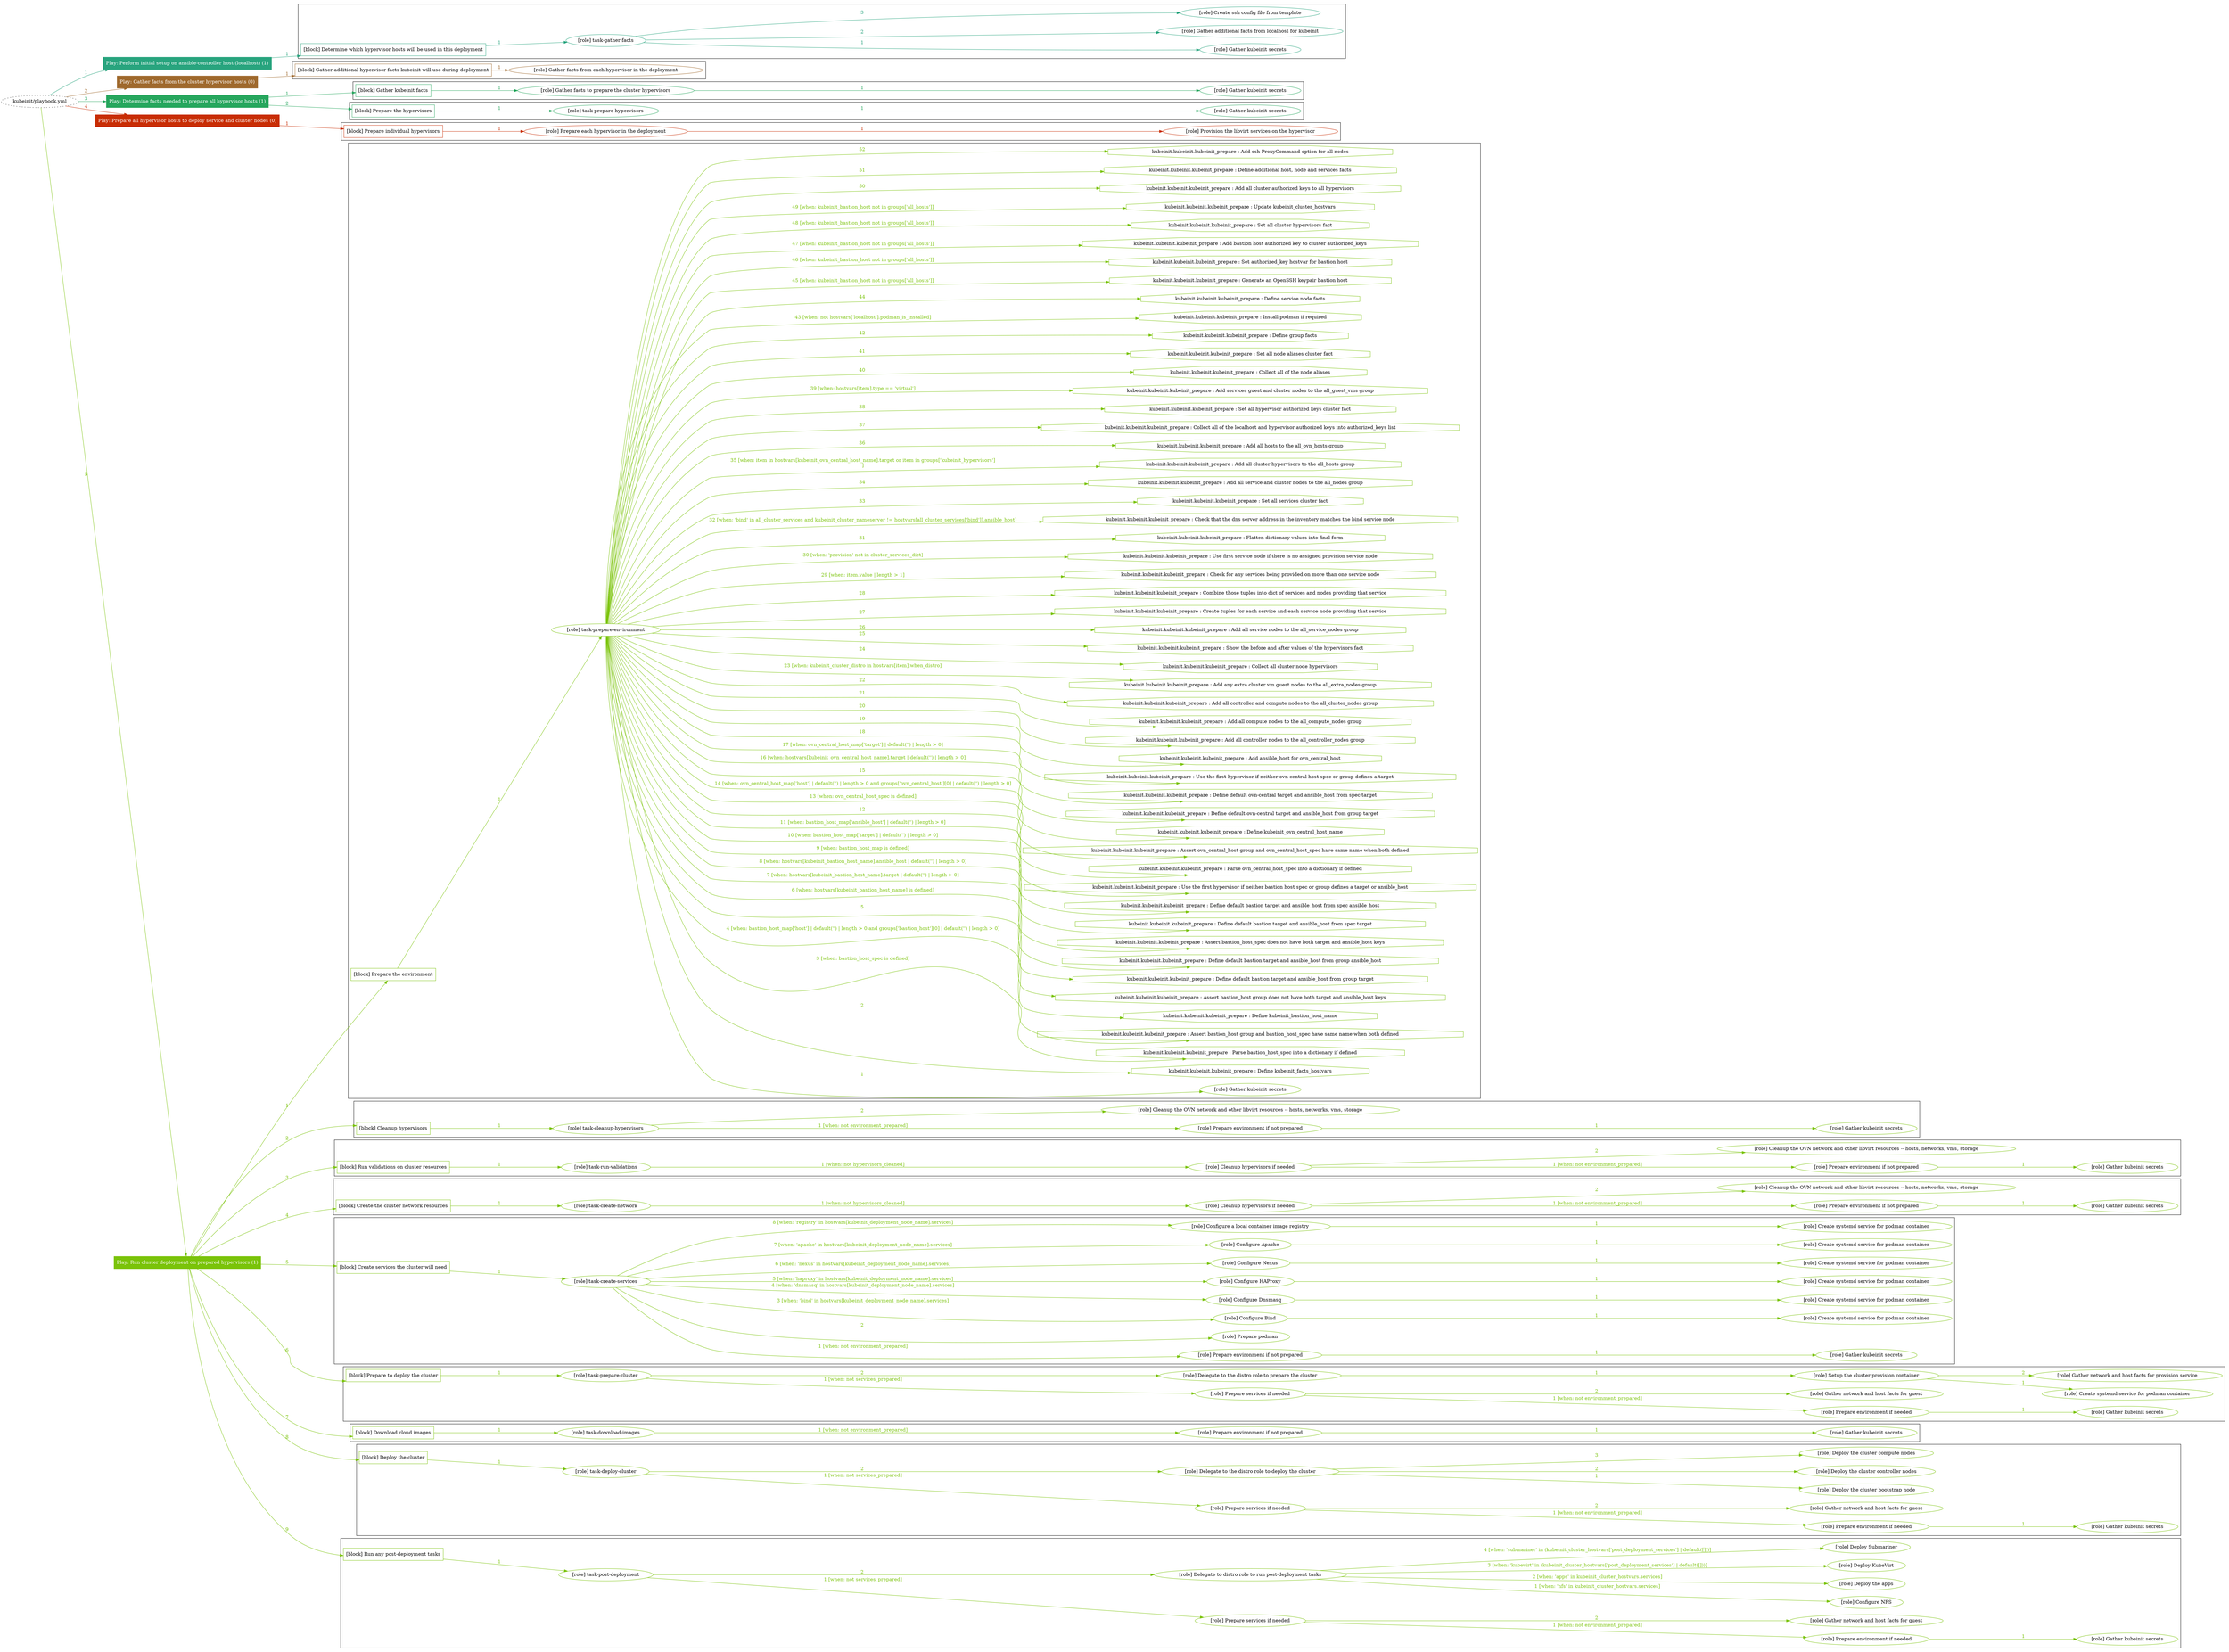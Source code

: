 digraph {
	graph [concentrate=true ordering=in rankdir=LR ratio=fill]
	edge [esep=5 sep=10]
	"kubeinit/playbook.yml" [URL="/home/runner/work/kubeinit/kubeinit/kubeinit/playbook.yml" id=playbook_44f6ed83 style=dotted]
	"kubeinit/playbook.yml" -> play_d40f6459 [label="1 " color="#28a47e" fontcolor="#28a47e" id=edge_30289417 labeltooltip="1 " tooltip="1 "]
	subgraph "Play: Perform initial setup on ansible-controller host (localhost) (1)" {
		play_d40f6459 [label="Play: Perform initial setup on ansible-controller host (localhost) (1)" URL="/home/runner/work/kubeinit/kubeinit/kubeinit/playbook.yml" color="#28a47e" fontcolor="#ffffff" id=play_d40f6459 shape=box style=filled tooltip=localhost]
		play_d40f6459 -> block_981e5914 [label=1 color="#28a47e" fontcolor="#28a47e" id=edge_2398f77e labeltooltip=1 tooltip=1]
		subgraph cluster_block_981e5914 {
			block_981e5914 [label="[block] Determine which hypervisor hosts will be used in this deployment" URL="/home/runner/work/kubeinit/kubeinit/kubeinit/playbook.yml" color="#28a47e" id=block_981e5914 labeltooltip="Determine which hypervisor hosts will be used in this deployment" shape=box tooltip="Determine which hypervisor hosts will be used in this deployment"]
			block_981e5914 -> role_f8823494 [label="1 " color="#28a47e" fontcolor="#28a47e" id=edge_18960401 labeltooltip="1 " tooltip="1 "]
			subgraph "task-gather-facts" {
				role_f8823494 [label="[role] task-gather-facts" URL="/home/runner/work/kubeinit/kubeinit/kubeinit/playbook.yml" color="#28a47e" id=role_f8823494 tooltip="task-gather-facts"]
				role_f8823494 -> role_cdcd5f18 [label="1 " color="#28a47e" fontcolor="#28a47e" id=edge_25b18157 labeltooltip="1 " tooltip="1 "]
				subgraph "Gather kubeinit secrets" {
					role_cdcd5f18 [label="[role] Gather kubeinit secrets" URL="/home/runner/.ansible/collections/ansible_collections/kubeinit/kubeinit/roles/kubeinit_prepare/tasks/build_hypervisors_group.yml" color="#28a47e" id=role_cdcd5f18 tooltip="Gather kubeinit secrets"]
				}
				role_f8823494 -> role_12b4c3c0 [label="2 " color="#28a47e" fontcolor="#28a47e" id=edge_1477f0c4 labeltooltip="2 " tooltip="2 "]
				subgraph "Gather additional facts from localhost for kubeinit" {
					role_12b4c3c0 [label="[role] Gather additional facts from localhost for kubeinit" URL="/home/runner/.ansible/collections/ansible_collections/kubeinit/kubeinit/roles/kubeinit_prepare/tasks/build_hypervisors_group.yml" color="#28a47e" id=role_12b4c3c0 tooltip="Gather additional facts from localhost for kubeinit"]
				}
				role_f8823494 -> role_513ba02b [label="3 " color="#28a47e" fontcolor="#28a47e" id=edge_8f6b712b labeltooltip="3 " tooltip="3 "]
				subgraph "Create ssh config file from template" {
					role_513ba02b [label="[role] Create ssh config file from template" URL="/home/runner/.ansible/collections/ansible_collections/kubeinit/kubeinit/roles/kubeinit_prepare/tasks/build_hypervisors_group.yml" color="#28a47e" id=role_513ba02b tooltip="Create ssh config file from template"]
				}
			}
		}
	}
	"kubeinit/playbook.yml" -> play_1f7b6612 [label="2 " color="#9f692d" fontcolor="#9f692d" id=edge_17c6661f labeltooltip="2 " tooltip="2 "]
	subgraph "Play: Gather facts from the cluster hypervisor hosts (0)" {
		play_1f7b6612 [label="Play: Gather facts from the cluster hypervisor hosts (0)" URL="/home/runner/work/kubeinit/kubeinit/kubeinit/playbook.yml" color="#9f692d" fontcolor="#ffffff" id=play_1f7b6612 shape=box style=filled tooltip="Play: Gather facts from the cluster hypervisor hosts (0)"]
		play_1f7b6612 -> block_b4592b61 [label=1 color="#9f692d" fontcolor="#9f692d" id=edge_2a65e308 labeltooltip=1 tooltip=1]
		subgraph cluster_block_b4592b61 {
			block_b4592b61 [label="[block] Gather additional hypervisor facts kubeinit will use during deployment" URL="/home/runner/work/kubeinit/kubeinit/kubeinit/playbook.yml" color="#9f692d" id=block_b4592b61 labeltooltip="Gather additional hypervisor facts kubeinit will use during deployment" shape=box tooltip="Gather additional hypervisor facts kubeinit will use during deployment"]
			block_b4592b61 -> role_07b4d927 [label="1 " color="#9f692d" fontcolor="#9f692d" id=edge_5be43525 labeltooltip="1 " tooltip="1 "]
			subgraph "Gather facts from each hypervisor in the deployment" {
				role_07b4d927 [label="[role] Gather facts from each hypervisor in the deployment" URL="/home/runner/work/kubeinit/kubeinit/kubeinit/playbook.yml" color="#9f692d" id=role_07b4d927 tooltip="Gather facts from each hypervisor in the deployment"]
			}
		}
	}
	"kubeinit/playbook.yml" -> play_065c4fa7 [label="3 " color="#26a65d" fontcolor="#26a65d" id=edge_5f994b2b labeltooltip="3 " tooltip="3 "]
	subgraph "Play: Determine facts needed to prepare all hypervisor hosts (1)" {
		play_065c4fa7 [label="Play: Determine facts needed to prepare all hypervisor hosts (1)" URL="/home/runner/work/kubeinit/kubeinit/kubeinit/playbook.yml" color="#26a65d" fontcolor="#ffffff" id=play_065c4fa7 shape=box style=filled tooltip=localhost]
		play_065c4fa7 -> block_5de00c03 [label=1 color="#26a65d" fontcolor="#26a65d" id=edge_dc117c2a labeltooltip=1 tooltip=1]
		subgraph cluster_block_5de00c03 {
			block_5de00c03 [label="[block] Gather kubeinit facts" URL="/home/runner/work/kubeinit/kubeinit/kubeinit/playbook.yml" color="#26a65d" id=block_5de00c03 labeltooltip="Gather kubeinit facts" shape=box tooltip="Gather kubeinit facts"]
			block_5de00c03 -> role_7cd918c8 [label="1 " color="#26a65d" fontcolor="#26a65d" id=edge_f9ec7eb4 labeltooltip="1 " tooltip="1 "]
			subgraph "Gather facts to prepare the cluster hypervisors" {
				role_7cd918c8 [label="[role] Gather facts to prepare the cluster hypervisors" URL="/home/runner/work/kubeinit/kubeinit/kubeinit/playbook.yml" color="#26a65d" id=role_7cd918c8 tooltip="Gather facts to prepare the cluster hypervisors"]
				role_7cd918c8 -> role_11fc6bf4 [label="1 " color="#26a65d" fontcolor="#26a65d" id=edge_90c4a5ab labeltooltip="1 " tooltip="1 "]
				subgraph "Gather kubeinit secrets" {
					role_11fc6bf4 [label="[role] Gather kubeinit secrets" URL="/home/runner/.ansible/collections/ansible_collections/kubeinit/kubeinit/roles/kubeinit_prepare/tasks/gather_kubeinit_facts.yml" color="#26a65d" id=role_11fc6bf4 tooltip="Gather kubeinit secrets"]
				}
			}
		}
		play_065c4fa7 -> block_654d295b [label=2 color="#26a65d" fontcolor="#26a65d" id=edge_a176cac3 labeltooltip=2 tooltip=2]
		subgraph cluster_block_654d295b {
			block_654d295b [label="[block] Prepare the hypervisors" URL="/home/runner/work/kubeinit/kubeinit/kubeinit/playbook.yml" color="#26a65d" id=block_654d295b labeltooltip="Prepare the hypervisors" shape=box tooltip="Prepare the hypervisors"]
			block_654d295b -> role_7d7ff381 [label="1 " color="#26a65d" fontcolor="#26a65d" id=edge_13d93e5c labeltooltip="1 " tooltip="1 "]
			subgraph "task-prepare-hypervisors" {
				role_7d7ff381 [label="[role] task-prepare-hypervisors" URL="/home/runner/work/kubeinit/kubeinit/kubeinit/playbook.yml" color="#26a65d" id=role_7d7ff381 tooltip="task-prepare-hypervisors"]
				role_7d7ff381 -> role_10c8f348 [label="1 " color="#26a65d" fontcolor="#26a65d" id=edge_eb1f1ccc labeltooltip="1 " tooltip="1 "]
				subgraph "Gather kubeinit secrets" {
					role_10c8f348 [label="[role] Gather kubeinit secrets" URL="/home/runner/.ansible/collections/ansible_collections/kubeinit/kubeinit/roles/kubeinit_prepare/tasks/gather_kubeinit_facts.yml" color="#26a65d" id=role_10c8f348 tooltip="Gather kubeinit secrets"]
				}
			}
		}
	}
	"kubeinit/playbook.yml" -> play_8bdfa48c [label="4 " color="#c82d04" fontcolor="#c82d04" id=edge_79aa168d labeltooltip="4 " tooltip="4 "]
	subgraph "Play: Prepare all hypervisor hosts to deploy service and cluster nodes (0)" {
		play_8bdfa48c [label="Play: Prepare all hypervisor hosts to deploy service and cluster nodes (0)" URL="/home/runner/work/kubeinit/kubeinit/kubeinit/playbook.yml" color="#c82d04" fontcolor="#ffffff" id=play_8bdfa48c shape=box style=filled tooltip="Play: Prepare all hypervisor hosts to deploy service and cluster nodes (0)"]
		play_8bdfa48c -> block_f1f70418 [label=1 color="#c82d04" fontcolor="#c82d04" id=edge_97315e89 labeltooltip=1 tooltip=1]
		subgraph cluster_block_f1f70418 {
			block_f1f70418 [label="[block] Prepare individual hypervisors" URL="/home/runner/work/kubeinit/kubeinit/kubeinit/playbook.yml" color="#c82d04" id=block_f1f70418 labeltooltip="Prepare individual hypervisors" shape=box tooltip="Prepare individual hypervisors"]
			block_f1f70418 -> role_28e27d75 [label="1 " color="#c82d04" fontcolor="#c82d04" id=edge_1cafa763 labeltooltip="1 " tooltip="1 "]
			subgraph "Prepare each hypervisor in the deployment" {
				role_28e27d75 [label="[role] Prepare each hypervisor in the deployment" URL="/home/runner/work/kubeinit/kubeinit/kubeinit/playbook.yml" color="#c82d04" id=role_28e27d75 tooltip="Prepare each hypervisor in the deployment"]
				role_28e27d75 -> role_fcf46e05 [label="1 " color="#c82d04" fontcolor="#c82d04" id=edge_f600bf49 labeltooltip="1 " tooltip="1 "]
				subgraph "Provision the libvirt services on the hypervisor" {
					role_fcf46e05 [label="[role] Provision the libvirt services on the hypervisor" URL="/home/runner/.ansible/collections/ansible_collections/kubeinit/kubeinit/roles/kubeinit_prepare/tasks/prepare_hypervisor.yml" color="#c82d04" id=role_fcf46e05 tooltip="Provision the libvirt services on the hypervisor"]
				}
			}
		}
	}
	"kubeinit/playbook.yml" -> play_88146e72 [label="5 " color="#7ac309" fontcolor="#7ac309" id=edge_c4838a22 labeltooltip="5 " tooltip="5 "]
	subgraph "Play: Run cluster deployment on prepared hypervisors (1)" {
		play_88146e72 [label="Play: Run cluster deployment on prepared hypervisors (1)" URL="/home/runner/work/kubeinit/kubeinit/kubeinit/playbook.yml" color="#7ac309" fontcolor="#ffffff" id=play_88146e72 shape=box style=filled tooltip=localhost]
		play_88146e72 -> block_d1158abe [label=1 color="#7ac309" fontcolor="#7ac309" id=edge_2780afaf labeltooltip=1 tooltip=1]
		subgraph cluster_block_d1158abe {
			block_d1158abe [label="[block] Prepare the environment" URL="/home/runner/work/kubeinit/kubeinit/kubeinit/playbook.yml" color="#7ac309" id=block_d1158abe labeltooltip="Prepare the environment" shape=box tooltip="Prepare the environment"]
			block_d1158abe -> role_b7dc7060 [label="1 " color="#7ac309" fontcolor="#7ac309" id=edge_41ac18bd labeltooltip="1 " tooltip="1 "]
			subgraph "task-prepare-environment" {
				role_b7dc7060 [label="[role] task-prepare-environment" URL="/home/runner/work/kubeinit/kubeinit/kubeinit/playbook.yml" color="#7ac309" id=role_b7dc7060 tooltip="task-prepare-environment"]
				role_b7dc7060 -> role_7259af63 [label="1 " color="#7ac309" fontcolor="#7ac309" id=edge_d76d0627 labeltooltip="1 " tooltip="1 "]
				subgraph "Gather kubeinit secrets" {
					role_7259af63 [label="[role] Gather kubeinit secrets" URL="/home/runner/.ansible/collections/ansible_collections/kubeinit/kubeinit/roles/kubeinit_prepare/tasks/gather_kubeinit_facts.yml" color="#7ac309" id=role_7259af63 tooltip="Gather kubeinit secrets"]
				}
				task_79104c32 [label="kubeinit.kubeinit.kubeinit_prepare : Define kubeinit_facts_hostvars" URL="/home/runner/.ansible/collections/ansible_collections/kubeinit/kubeinit/roles/kubeinit_prepare/tasks/main.yml" color="#7ac309" id=task_79104c32 shape=octagon tooltip="kubeinit.kubeinit.kubeinit_prepare : Define kubeinit_facts_hostvars"]
				role_b7dc7060 -> task_79104c32 [label="2 " color="#7ac309" fontcolor="#7ac309" id=edge_66397ddd labeltooltip="2 " tooltip="2 "]
				task_30dfcb85 [label="kubeinit.kubeinit.kubeinit_prepare : Parse bastion_host_spec into a dictionary if defined" URL="/home/runner/.ansible/collections/ansible_collections/kubeinit/kubeinit/roles/kubeinit_prepare/tasks/main.yml" color="#7ac309" id=task_30dfcb85 shape=octagon tooltip="kubeinit.kubeinit.kubeinit_prepare : Parse bastion_host_spec into a dictionary if defined"]
				role_b7dc7060 -> task_30dfcb85 [label="3 [when: bastion_host_spec is defined]" color="#7ac309" fontcolor="#7ac309" id=edge_a2c2b114 labeltooltip="3 [when: bastion_host_spec is defined]" tooltip="3 [when: bastion_host_spec is defined]"]
				task_a86d5f5b [label="kubeinit.kubeinit.kubeinit_prepare : Assert bastion_host group and bastion_host_spec have same name when both defined" URL="/home/runner/.ansible/collections/ansible_collections/kubeinit/kubeinit/roles/kubeinit_prepare/tasks/main.yml" color="#7ac309" id=task_a86d5f5b shape=octagon tooltip="kubeinit.kubeinit.kubeinit_prepare : Assert bastion_host group and bastion_host_spec have same name when both defined"]
				role_b7dc7060 -> task_a86d5f5b [label="4 [when: bastion_host_map['host'] | default('') | length > 0 and groups['bastion_host'][0] | default('') | length > 0]" color="#7ac309" fontcolor="#7ac309" id=edge_fc3bd56a labeltooltip="4 [when: bastion_host_map['host'] | default('') | length > 0 and groups['bastion_host'][0] | default('') | length > 0]" tooltip="4 [when: bastion_host_map['host'] | default('') | length > 0 and groups['bastion_host'][0] | default('') | length > 0]"]
				task_d189e9e5 [label="kubeinit.kubeinit.kubeinit_prepare : Define kubeinit_bastion_host_name" URL="/home/runner/.ansible/collections/ansible_collections/kubeinit/kubeinit/roles/kubeinit_prepare/tasks/main.yml" color="#7ac309" id=task_d189e9e5 shape=octagon tooltip="kubeinit.kubeinit.kubeinit_prepare : Define kubeinit_bastion_host_name"]
				role_b7dc7060 -> task_d189e9e5 [label="5 " color="#7ac309" fontcolor="#7ac309" id=edge_140ee0f5 labeltooltip="5 " tooltip="5 "]
				task_daa7adc0 [label="kubeinit.kubeinit.kubeinit_prepare : Assert bastion_host group does not have both target and ansible_host keys" URL="/home/runner/.ansible/collections/ansible_collections/kubeinit/kubeinit/roles/kubeinit_prepare/tasks/main.yml" color="#7ac309" id=task_daa7adc0 shape=octagon tooltip="kubeinit.kubeinit.kubeinit_prepare : Assert bastion_host group does not have both target and ansible_host keys"]
				role_b7dc7060 -> task_daa7adc0 [label="6 [when: hostvars[kubeinit_bastion_host_name] is defined]" color="#7ac309" fontcolor="#7ac309" id=edge_18dc5e25 labeltooltip="6 [when: hostvars[kubeinit_bastion_host_name] is defined]" tooltip="6 [when: hostvars[kubeinit_bastion_host_name] is defined]"]
				task_6ae09526 [label="kubeinit.kubeinit.kubeinit_prepare : Define default bastion target and ansible_host from group target" URL="/home/runner/.ansible/collections/ansible_collections/kubeinit/kubeinit/roles/kubeinit_prepare/tasks/main.yml" color="#7ac309" id=task_6ae09526 shape=octagon tooltip="kubeinit.kubeinit.kubeinit_prepare : Define default bastion target and ansible_host from group target"]
				role_b7dc7060 -> task_6ae09526 [label="7 [when: hostvars[kubeinit_bastion_host_name].target | default('') | length > 0]" color="#7ac309" fontcolor="#7ac309" id=edge_354bfd70 labeltooltip="7 [when: hostvars[kubeinit_bastion_host_name].target | default('') | length > 0]" tooltip="7 [when: hostvars[kubeinit_bastion_host_name].target | default('') | length > 0]"]
				task_3505a18b [label="kubeinit.kubeinit.kubeinit_prepare : Define default bastion target and ansible_host from group ansible_host" URL="/home/runner/.ansible/collections/ansible_collections/kubeinit/kubeinit/roles/kubeinit_prepare/tasks/main.yml" color="#7ac309" id=task_3505a18b shape=octagon tooltip="kubeinit.kubeinit.kubeinit_prepare : Define default bastion target and ansible_host from group ansible_host"]
				role_b7dc7060 -> task_3505a18b [label="8 [when: hostvars[kubeinit_bastion_host_name].ansible_host | default('') | length > 0]" color="#7ac309" fontcolor="#7ac309" id=edge_d535739f labeltooltip="8 [when: hostvars[kubeinit_bastion_host_name].ansible_host | default('') | length > 0]" tooltip="8 [when: hostvars[kubeinit_bastion_host_name].ansible_host | default('') | length > 0]"]
				task_1a387704 [label="kubeinit.kubeinit.kubeinit_prepare : Assert bastion_host_spec does not have both target and ansible_host keys" URL="/home/runner/.ansible/collections/ansible_collections/kubeinit/kubeinit/roles/kubeinit_prepare/tasks/main.yml" color="#7ac309" id=task_1a387704 shape=octagon tooltip="kubeinit.kubeinit.kubeinit_prepare : Assert bastion_host_spec does not have both target and ansible_host keys"]
				role_b7dc7060 -> task_1a387704 [label="9 [when: bastion_host_map is defined]" color="#7ac309" fontcolor="#7ac309" id=edge_96ef5bb5 labeltooltip="9 [when: bastion_host_map is defined]" tooltip="9 [when: bastion_host_map is defined]"]
				task_276275db [label="kubeinit.kubeinit.kubeinit_prepare : Define default bastion target and ansible_host from spec target" URL="/home/runner/.ansible/collections/ansible_collections/kubeinit/kubeinit/roles/kubeinit_prepare/tasks/main.yml" color="#7ac309" id=task_276275db shape=octagon tooltip="kubeinit.kubeinit.kubeinit_prepare : Define default bastion target and ansible_host from spec target"]
				role_b7dc7060 -> task_276275db [label="10 [when: bastion_host_map['target'] | default('') | length > 0]" color="#7ac309" fontcolor="#7ac309" id=edge_f8f31e28 labeltooltip="10 [when: bastion_host_map['target'] | default('') | length > 0]" tooltip="10 [when: bastion_host_map['target'] | default('') | length > 0]"]
				task_56b8bd76 [label="kubeinit.kubeinit.kubeinit_prepare : Define default bastion target and ansible_host from spec ansible_host" URL="/home/runner/.ansible/collections/ansible_collections/kubeinit/kubeinit/roles/kubeinit_prepare/tasks/main.yml" color="#7ac309" id=task_56b8bd76 shape=octagon tooltip="kubeinit.kubeinit.kubeinit_prepare : Define default bastion target and ansible_host from spec ansible_host"]
				role_b7dc7060 -> task_56b8bd76 [label="11 [when: bastion_host_map['ansible_host'] | default('') | length > 0]" color="#7ac309" fontcolor="#7ac309" id=edge_d1f54afa labeltooltip="11 [when: bastion_host_map['ansible_host'] | default('') | length > 0]" tooltip="11 [when: bastion_host_map['ansible_host'] | default('') | length > 0]"]
				task_2a5ebab8 [label="kubeinit.kubeinit.kubeinit_prepare : Use the first hypervisor if neither bastion host spec or group defines a target or ansible_host" URL="/home/runner/.ansible/collections/ansible_collections/kubeinit/kubeinit/roles/kubeinit_prepare/tasks/main.yml" color="#7ac309" id=task_2a5ebab8 shape=octagon tooltip="kubeinit.kubeinit.kubeinit_prepare : Use the first hypervisor if neither bastion host spec or group defines a target or ansible_host"]
				role_b7dc7060 -> task_2a5ebab8 [label="12 " color="#7ac309" fontcolor="#7ac309" id=edge_f560e2a9 labeltooltip="12 " tooltip="12 "]
				task_c7534d3f [label="kubeinit.kubeinit.kubeinit_prepare : Parse ovn_central_host_spec into a dictionary if defined" URL="/home/runner/.ansible/collections/ansible_collections/kubeinit/kubeinit/roles/kubeinit_prepare/tasks/main.yml" color="#7ac309" id=task_c7534d3f shape=octagon tooltip="kubeinit.kubeinit.kubeinit_prepare : Parse ovn_central_host_spec into a dictionary if defined"]
				role_b7dc7060 -> task_c7534d3f [label="13 [when: ovn_central_host_spec is defined]" color="#7ac309" fontcolor="#7ac309" id=edge_7020c8f3 labeltooltip="13 [when: ovn_central_host_spec is defined]" tooltip="13 [when: ovn_central_host_spec is defined]"]
				task_565dd2ff [label="kubeinit.kubeinit.kubeinit_prepare : Assert ovn_central_host group and ovn_central_host_spec have same name when both defined" URL="/home/runner/.ansible/collections/ansible_collections/kubeinit/kubeinit/roles/kubeinit_prepare/tasks/main.yml" color="#7ac309" id=task_565dd2ff shape=octagon tooltip="kubeinit.kubeinit.kubeinit_prepare : Assert ovn_central_host group and ovn_central_host_spec have same name when both defined"]
				role_b7dc7060 -> task_565dd2ff [label="14 [when: ovn_central_host_map['host'] | default('') | length > 0 and groups['ovn_central_host'][0] | default('') | length > 0]" color="#7ac309" fontcolor="#7ac309" id=edge_451df710 labeltooltip="14 [when: ovn_central_host_map['host'] | default('') | length > 0 and groups['ovn_central_host'][0] | default('') | length > 0]" tooltip="14 [when: ovn_central_host_map['host'] | default('') | length > 0 and groups['ovn_central_host'][0] | default('') | length > 0]"]
				task_c0857946 [label="kubeinit.kubeinit.kubeinit_prepare : Define kubeinit_ovn_central_host_name" URL="/home/runner/.ansible/collections/ansible_collections/kubeinit/kubeinit/roles/kubeinit_prepare/tasks/main.yml" color="#7ac309" id=task_c0857946 shape=octagon tooltip="kubeinit.kubeinit.kubeinit_prepare : Define kubeinit_ovn_central_host_name"]
				role_b7dc7060 -> task_c0857946 [label="15 " color="#7ac309" fontcolor="#7ac309" id=edge_df70c327 labeltooltip="15 " tooltip="15 "]
				task_635c0ddd [label="kubeinit.kubeinit.kubeinit_prepare : Define default ovn-central target and ansible_host from group target" URL="/home/runner/.ansible/collections/ansible_collections/kubeinit/kubeinit/roles/kubeinit_prepare/tasks/main.yml" color="#7ac309" id=task_635c0ddd shape=octagon tooltip="kubeinit.kubeinit.kubeinit_prepare : Define default ovn-central target and ansible_host from group target"]
				role_b7dc7060 -> task_635c0ddd [label="16 [when: hostvars[kubeinit_ovn_central_host_name].target | default('') | length > 0]" color="#7ac309" fontcolor="#7ac309" id=edge_56b065f2 labeltooltip="16 [when: hostvars[kubeinit_ovn_central_host_name].target | default('') | length > 0]" tooltip="16 [when: hostvars[kubeinit_ovn_central_host_name].target | default('') | length > 0]"]
				task_0ca1580f [label="kubeinit.kubeinit.kubeinit_prepare : Define default ovn-central target and ansible_host from spec target" URL="/home/runner/.ansible/collections/ansible_collections/kubeinit/kubeinit/roles/kubeinit_prepare/tasks/main.yml" color="#7ac309" id=task_0ca1580f shape=octagon tooltip="kubeinit.kubeinit.kubeinit_prepare : Define default ovn-central target and ansible_host from spec target"]
				role_b7dc7060 -> task_0ca1580f [label="17 [when: ovn_central_host_map['target'] | default('') | length > 0]" color="#7ac309" fontcolor="#7ac309" id=edge_e8fb9820 labeltooltip="17 [when: ovn_central_host_map['target'] | default('') | length > 0]" tooltip="17 [when: ovn_central_host_map['target'] | default('') | length > 0]"]
				task_096602c5 [label="kubeinit.kubeinit.kubeinit_prepare : Use the first hypervisor if neither ovn-central host spec or group defines a target" URL="/home/runner/.ansible/collections/ansible_collections/kubeinit/kubeinit/roles/kubeinit_prepare/tasks/main.yml" color="#7ac309" id=task_096602c5 shape=octagon tooltip="kubeinit.kubeinit.kubeinit_prepare : Use the first hypervisor if neither ovn-central host spec or group defines a target"]
				role_b7dc7060 -> task_096602c5 [label="18 " color="#7ac309" fontcolor="#7ac309" id=edge_6d960d7a labeltooltip="18 " tooltip="18 "]
				task_b2da26a2 [label="kubeinit.kubeinit.kubeinit_prepare : Add ansible_host for ovn_central_host" URL="/home/runner/.ansible/collections/ansible_collections/kubeinit/kubeinit/roles/kubeinit_prepare/tasks/main.yml" color="#7ac309" id=task_b2da26a2 shape=octagon tooltip="kubeinit.kubeinit.kubeinit_prepare : Add ansible_host for ovn_central_host"]
				role_b7dc7060 -> task_b2da26a2 [label="19 " color="#7ac309" fontcolor="#7ac309" id=edge_16ae3903 labeltooltip="19 " tooltip="19 "]
				task_f33be834 [label="kubeinit.kubeinit.kubeinit_prepare : Add all controller nodes to the all_controller_nodes group" URL="/home/runner/.ansible/collections/ansible_collections/kubeinit/kubeinit/roles/kubeinit_prepare/tasks/prepare_groups.yml" color="#7ac309" id=task_f33be834 shape=octagon tooltip="kubeinit.kubeinit.kubeinit_prepare : Add all controller nodes to the all_controller_nodes group"]
				role_b7dc7060 -> task_f33be834 [label="20 " color="#7ac309" fontcolor="#7ac309" id=edge_3ef85288 labeltooltip="20 " tooltip="20 "]
				task_2aa1d781 [label="kubeinit.kubeinit.kubeinit_prepare : Add all compute nodes to the all_compute_nodes group" URL="/home/runner/.ansible/collections/ansible_collections/kubeinit/kubeinit/roles/kubeinit_prepare/tasks/prepare_groups.yml" color="#7ac309" id=task_2aa1d781 shape=octagon tooltip="kubeinit.kubeinit.kubeinit_prepare : Add all compute nodes to the all_compute_nodes group"]
				role_b7dc7060 -> task_2aa1d781 [label="21 " color="#7ac309" fontcolor="#7ac309" id=edge_ed58dd17 labeltooltip="21 " tooltip="21 "]
				task_239472d5 [label="kubeinit.kubeinit.kubeinit_prepare : Add all controller and compute nodes to the all_cluster_nodes group" URL="/home/runner/.ansible/collections/ansible_collections/kubeinit/kubeinit/roles/kubeinit_prepare/tasks/prepare_groups.yml" color="#7ac309" id=task_239472d5 shape=octagon tooltip="kubeinit.kubeinit.kubeinit_prepare : Add all controller and compute nodes to the all_cluster_nodes group"]
				role_b7dc7060 -> task_239472d5 [label="22 " color="#7ac309" fontcolor="#7ac309" id=edge_954d104d labeltooltip="22 " tooltip="22 "]
				task_02d36904 [label="kubeinit.kubeinit.kubeinit_prepare : Add any extra cluster vm guest nodes to the all_extra_nodes group" URL="/home/runner/.ansible/collections/ansible_collections/kubeinit/kubeinit/roles/kubeinit_prepare/tasks/prepare_groups.yml" color="#7ac309" id=task_02d36904 shape=octagon tooltip="kubeinit.kubeinit.kubeinit_prepare : Add any extra cluster vm guest nodes to the all_extra_nodes group"]
				role_b7dc7060 -> task_02d36904 [label="23 [when: kubeinit_cluster_distro in hostvars[item].when_distro]" color="#7ac309" fontcolor="#7ac309" id=edge_fd0fddbf labeltooltip="23 [when: kubeinit_cluster_distro in hostvars[item].when_distro]" tooltip="23 [when: kubeinit_cluster_distro in hostvars[item].when_distro]"]
				task_94be0ee6 [label="kubeinit.kubeinit.kubeinit_prepare : Collect all cluster node hypervisors" URL="/home/runner/.ansible/collections/ansible_collections/kubeinit/kubeinit/roles/kubeinit_prepare/tasks/prepare_groups.yml" color="#7ac309" id=task_94be0ee6 shape=octagon tooltip="kubeinit.kubeinit.kubeinit_prepare : Collect all cluster node hypervisors"]
				role_b7dc7060 -> task_94be0ee6 [label="24 " color="#7ac309" fontcolor="#7ac309" id=edge_0f6fdc28 labeltooltip="24 " tooltip="24 "]
				task_e4dd57a6 [label="kubeinit.kubeinit.kubeinit_prepare : Show the before and after values of the hypervisors fact" URL="/home/runner/.ansible/collections/ansible_collections/kubeinit/kubeinit/roles/kubeinit_prepare/tasks/prepare_groups.yml" color="#7ac309" id=task_e4dd57a6 shape=octagon tooltip="kubeinit.kubeinit.kubeinit_prepare : Show the before and after values of the hypervisors fact"]
				role_b7dc7060 -> task_e4dd57a6 [label="25 " color="#7ac309" fontcolor="#7ac309" id=edge_b7285e64 labeltooltip="25 " tooltip="25 "]
				task_666e9c16 [label="kubeinit.kubeinit.kubeinit_prepare : Add all service nodes to the all_service_nodes group" URL="/home/runner/.ansible/collections/ansible_collections/kubeinit/kubeinit/roles/kubeinit_prepare/tasks/prepare_groups.yml" color="#7ac309" id=task_666e9c16 shape=octagon tooltip="kubeinit.kubeinit.kubeinit_prepare : Add all service nodes to the all_service_nodes group"]
				role_b7dc7060 -> task_666e9c16 [label="26 " color="#7ac309" fontcolor="#7ac309" id=edge_ae81ec4f labeltooltip="26 " tooltip="26 "]
				task_80091ef3 [label="kubeinit.kubeinit.kubeinit_prepare : Create tuples for each service and each service node providing that service" URL="/home/runner/.ansible/collections/ansible_collections/kubeinit/kubeinit/roles/kubeinit_prepare/tasks/prepare_groups.yml" color="#7ac309" id=task_80091ef3 shape=octagon tooltip="kubeinit.kubeinit.kubeinit_prepare : Create tuples for each service and each service node providing that service"]
				role_b7dc7060 -> task_80091ef3 [label="27 " color="#7ac309" fontcolor="#7ac309" id=edge_1596e6c3 labeltooltip="27 " tooltip="27 "]
				task_81f88520 [label="kubeinit.kubeinit.kubeinit_prepare : Combine those tuples into dict of services and nodes providing that service" URL="/home/runner/.ansible/collections/ansible_collections/kubeinit/kubeinit/roles/kubeinit_prepare/tasks/prepare_groups.yml" color="#7ac309" id=task_81f88520 shape=octagon tooltip="kubeinit.kubeinit.kubeinit_prepare : Combine those tuples into dict of services and nodes providing that service"]
				role_b7dc7060 -> task_81f88520 [label="28 " color="#7ac309" fontcolor="#7ac309" id=edge_e2a646cb labeltooltip="28 " tooltip="28 "]
				task_f8ee36e6 [label="kubeinit.kubeinit.kubeinit_prepare : Check for any services being provided on more than one service node" URL="/home/runner/.ansible/collections/ansible_collections/kubeinit/kubeinit/roles/kubeinit_prepare/tasks/prepare_groups.yml" color="#7ac309" id=task_f8ee36e6 shape=octagon tooltip="kubeinit.kubeinit.kubeinit_prepare : Check for any services being provided on more than one service node"]
				role_b7dc7060 -> task_f8ee36e6 [label="29 [when: item.value | length > 1]" color="#7ac309" fontcolor="#7ac309" id=edge_b6349a41 labeltooltip="29 [when: item.value | length > 1]" tooltip="29 [when: item.value | length > 1]"]
				task_608e4561 [label="kubeinit.kubeinit.kubeinit_prepare : Use first service node if there is no assigned provision service node" URL="/home/runner/.ansible/collections/ansible_collections/kubeinit/kubeinit/roles/kubeinit_prepare/tasks/prepare_groups.yml" color="#7ac309" id=task_608e4561 shape=octagon tooltip="kubeinit.kubeinit.kubeinit_prepare : Use first service node if there is no assigned provision service node"]
				role_b7dc7060 -> task_608e4561 [label="30 [when: 'provision' not in cluster_services_dict]" color="#7ac309" fontcolor="#7ac309" id=edge_b25ce681 labeltooltip="30 [when: 'provision' not in cluster_services_dict]" tooltip="30 [when: 'provision' not in cluster_services_dict]"]
				task_de4c6ffb [label="kubeinit.kubeinit.kubeinit_prepare : Flatten dictionary values into final form" URL="/home/runner/.ansible/collections/ansible_collections/kubeinit/kubeinit/roles/kubeinit_prepare/tasks/prepare_groups.yml" color="#7ac309" id=task_de4c6ffb shape=octagon tooltip="kubeinit.kubeinit.kubeinit_prepare : Flatten dictionary values into final form"]
				role_b7dc7060 -> task_de4c6ffb [label="31 " color="#7ac309" fontcolor="#7ac309" id=edge_19e844db labeltooltip="31 " tooltip="31 "]
				task_c216a8d9 [label="kubeinit.kubeinit.kubeinit_prepare : Check that the dns server address in the inventory matches the bind service node" URL="/home/runner/.ansible/collections/ansible_collections/kubeinit/kubeinit/roles/kubeinit_prepare/tasks/prepare_groups.yml" color="#7ac309" id=task_c216a8d9 shape=octagon tooltip="kubeinit.kubeinit.kubeinit_prepare : Check that the dns server address in the inventory matches the bind service node"]
				role_b7dc7060 -> task_c216a8d9 [label="32 [when: 'bind' in all_cluster_services and kubeinit_cluster_nameserver != hostvars[all_cluster_services['bind']].ansible_host]" color="#7ac309" fontcolor="#7ac309" id=edge_c877404a labeltooltip="32 [when: 'bind' in all_cluster_services and kubeinit_cluster_nameserver != hostvars[all_cluster_services['bind']].ansible_host]" tooltip="32 [when: 'bind' in all_cluster_services and kubeinit_cluster_nameserver != hostvars[all_cluster_services['bind']].ansible_host]"]
				task_f43f76c7 [label="kubeinit.kubeinit.kubeinit_prepare : Set all services cluster fact" URL="/home/runner/.ansible/collections/ansible_collections/kubeinit/kubeinit/roles/kubeinit_prepare/tasks/prepare_groups.yml" color="#7ac309" id=task_f43f76c7 shape=octagon tooltip="kubeinit.kubeinit.kubeinit_prepare : Set all services cluster fact"]
				role_b7dc7060 -> task_f43f76c7 [label="33 " color="#7ac309" fontcolor="#7ac309" id=edge_b4c219bf labeltooltip="33 " tooltip="33 "]
				task_454468af [label="kubeinit.kubeinit.kubeinit_prepare : Add all service and cluster nodes to the all_nodes group" URL="/home/runner/.ansible/collections/ansible_collections/kubeinit/kubeinit/roles/kubeinit_prepare/tasks/prepare_groups.yml" color="#7ac309" id=task_454468af shape=octagon tooltip="kubeinit.kubeinit.kubeinit_prepare : Add all service and cluster nodes to the all_nodes group"]
				role_b7dc7060 -> task_454468af [label="34 " color="#7ac309" fontcolor="#7ac309" id=edge_fae2943e labeltooltip="34 " tooltip="34 "]
				task_81948340 [label="kubeinit.kubeinit.kubeinit_prepare : Add all cluster hypervisors to the all_hosts group" URL="/home/runner/.ansible/collections/ansible_collections/kubeinit/kubeinit/roles/kubeinit_prepare/tasks/prepare_groups.yml" color="#7ac309" id=task_81948340 shape=octagon tooltip="kubeinit.kubeinit.kubeinit_prepare : Add all cluster hypervisors to the all_hosts group"]
				role_b7dc7060 -> task_81948340 [label="35 [when: item in hostvars[kubeinit_ovn_central_host_name].target or item in groups['kubeinit_hypervisors']
]" color="#7ac309" fontcolor="#7ac309" id=edge_3aa46c48 labeltooltip="35 [when: item in hostvars[kubeinit_ovn_central_host_name].target or item in groups['kubeinit_hypervisors']
]" tooltip="35 [when: item in hostvars[kubeinit_ovn_central_host_name].target or item in groups['kubeinit_hypervisors']
]"]
				task_91d0f7fa [label="kubeinit.kubeinit.kubeinit_prepare : Add all hosts to the all_ovn_hosts group" URL="/home/runner/.ansible/collections/ansible_collections/kubeinit/kubeinit/roles/kubeinit_prepare/tasks/prepare_groups.yml" color="#7ac309" id=task_91d0f7fa shape=octagon tooltip="kubeinit.kubeinit.kubeinit_prepare : Add all hosts to the all_ovn_hosts group"]
				role_b7dc7060 -> task_91d0f7fa [label="36 " color="#7ac309" fontcolor="#7ac309" id=edge_1e3d6294 labeltooltip="36 " tooltip="36 "]
				task_386ede17 [label="kubeinit.kubeinit.kubeinit_prepare : Collect all of the localhost and hypervisor authorized keys into authorized_keys list" URL="/home/runner/.ansible/collections/ansible_collections/kubeinit/kubeinit/roles/kubeinit_prepare/tasks/prepare_groups.yml" color="#7ac309" id=task_386ede17 shape=octagon tooltip="kubeinit.kubeinit.kubeinit_prepare : Collect all of the localhost and hypervisor authorized keys into authorized_keys list"]
				role_b7dc7060 -> task_386ede17 [label="37 " color="#7ac309" fontcolor="#7ac309" id=edge_70028585 labeltooltip="37 " tooltip="37 "]
				task_1495e029 [label="kubeinit.kubeinit.kubeinit_prepare : Set all hypervisor authorized keys cluster fact" URL="/home/runner/.ansible/collections/ansible_collections/kubeinit/kubeinit/roles/kubeinit_prepare/tasks/prepare_groups.yml" color="#7ac309" id=task_1495e029 shape=octagon tooltip="kubeinit.kubeinit.kubeinit_prepare : Set all hypervisor authorized keys cluster fact"]
				role_b7dc7060 -> task_1495e029 [label="38 " color="#7ac309" fontcolor="#7ac309" id=edge_c3384c13 labeltooltip="38 " tooltip="38 "]
				task_5adb712f [label="kubeinit.kubeinit.kubeinit_prepare : Add services guest and cluster nodes to the all_guest_vms group" URL="/home/runner/.ansible/collections/ansible_collections/kubeinit/kubeinit/roles/kubeinit_prepare/tasks/prepare_groups.yml" color="#7ac309" id=task_5adb712f shape=octagon tooltip="kubeinit.kubeinit.kubeinit_prepare : Add services guest and cluster nodes to the all_guest_vms group"]
				role_b7dc7060 -> task_5adb712f [label="39 [when: hostvars[item].type == 'virtual']" color="#7ac309" fontcolor="#7ac309" id=edge_ecb280d4 labeltooltip="39 [when: hostvars[item].type == 'virtual']" tooltip="39 [when: hostvars[item].type == 'virtual']"]
				task_14b9b075 [label="kubeinit.kubeinit.kubeinit_prepare : Collect all of the node aliases" URL="/home/runner/.ansible/collections/ansible_collections/kubeinit/kubeinit/roles/kubeinit_prepare/tasks/prepare_groups.yml" color="#7ac309" id=task_14b9b075 shape=octagon tooltip="kubeinit.kubeinit.kubeinit_prepare : Collect all of the node aliases"]
				role_b7dc7060 -> task_14b9b075 [label="40 " color="#7ac309" fontcolor="#7ac309" id=edge_7372d93f labeltooltip="40 " tooltip="40 "]
				task_ac08ef88 [label="kubeinit.kubeinit.kubeinit_prepare : Set all node aliases cluster fact" URL="/home/runner/.ansible/collections/ansible_collections/kubeinit/kubeinit/roles/kubeinit_prepare/tasks/prepare_groups.yml" color="#7ac309" id=task_ac08ef88 shape=octagon tooltip="kubeinit.kubeinit.kubeinit_prepare : Set all node aliases cluster fact"]
				role_b7dc7060 -> task_ac08ef88 [label="41 " color="#7ac309" fontcolor="#7ac309" id=edge_e3c1fca1 labeltooltip="41 " tooltip="41 "]
				task_c7acfdf2 [label="kubeinit.kubeinit.kubeinit_prepare : Define group facts" URL="/home/runner/.ansible/collections/ansible_collections/kubeinit/kubeinit/roles/kubeinit_prepare/tasks/main.yml" color="#7ac309" id=task_c7acfdf2 shape=octagon tooltip="kubeinit.kubeinit.kubeinit_prepare : Define group facts"]
				role_b7dc7060 -> task_c7acfdf2 [label="42 " color="#7ac309" fontcolor="#7ac309" id=edge_be85f453 labeltooltip="42 " tooltip="42 "]
				task_f66e449f [label="kubeinit.kubeinit.kubeinit_prepare : Install podman if required" URL="/home/runner/.ansible/collections/ansible_collections/kubeinit/kubeinit/roles/kubeinit_prepare/tasks/main.yml" color="#7ac309" id=task_f66e449f shape=octagon tooltip="kubeinit.kubeinit.kubeinit_prepare : Install podman if required"]
				role_b7dc7060 -> task_f66e449f [label="43 [when: not hostvars['localhost'].podman_is_installed]" color="#7ac309" fontcolor="#7ac309" id=edge_5e5e24fe labeltooltip="43 [when: not hostvars['localhost'].podman_is_installed]" tooltip="43 [when: not hostvars['localhost'].podman_is_installed]"]
				task_46675a59 [label="kubeinit.kubeinit.kubeinit_prepare : Define service node facts" URL="/home/runner/.ansible/collections/ansible_collections/kubeinit/kubeinit/roles/kubeinit_prepare/tasks/main.yml" color="#7ac309" id=task_46675a59 shape=octagon tooltip="kubeinit.kubeinit.kubeinit_prepare : Define service node facts"]
				role_b7dc7060 -> task_46675a59 [label="44 " color="#7ac309" fontcolor="#7ac309" id=edge_9713f133 labeltooltip="44 " tooltip="44 "]
				task_1974e4ae [label="kubeinit.kubeinit.kubeinit_prepare : Generate an OpenSSH keypair bastion host" URL="/home/runner/.ansible/collections/ansible_collections/kubeinit/kubeinit/roles/kubeinit_prepare/tasks/main.yml" color="#7ac309" id=task_1974e4ae shape=octagon tooltip="kubeinit.kubeinit.kubeinit_prepare : Generate an OpenSSH keypair bastion host"]
				role_b7dc7060 -> task_1974e4ae [label="45 [when: kubeinit_bastion_host not in groups['all_hosts']]" color="#7ac309" fontcolor="#7ac309" id=edge_1e49ddfa labeltooltip="45 [when: kubeinit_bastion_host not in groups['all_hosts']]" tooltip="45 [when: kubeinit_bastion_host not in groups['all_hosts']]"]
				task_e3bf4e51 [label="kubeinit.kubeinit.kubeinit_prepare : Set authorized_key hostvar for bastion host" URL="/home/runner/.ansible/collections/ansible_collections/kubeinit/kubeinit/roles/kubeinit_prepare/tasks/main.yml" color="#7ac309" id=task_e3bf4e51 shape=octagon tooltip="kubeinit.kubeinit.kubeinit_prepare : Set authorized_key hostvar for bastion host"]
				role_b7dc7060 -> task_e3bf4e51 [label="46 [when: kubeinit_bastion_host not in groups['all_hosts']]" color="#7ac309" fontcolor="#7ac309" id=edge_24240653 labeltooltip="46 [when: kubeinit_bastion_host not in groups['all_hosts']]" tooltip="46 [when: kubeinit_bastion_host not in groups['all_hosts']]"]
				task_7886c630 [label="kubeinit.kubeinit.kubeinit_prepare : Add bastion host authorized key to cluster authorized_keys" URL="/home/runner/.ansible/collections/ansible_collections/kubeinit/kubeinit/roles/kubeinit_prepare/tasks/main.yml" color="#7ac309" id=task_7886c630 shape=octagon tooltip="kubeinit.kubeinit.kubeinit_prepare : Add bastion host authorized key to cluster authorized_keys"]
				role_b7dc7060 -> task_7886c630 [label="47 [when: kubeinit_bastion_host not in groups['all_hosts']]" color="#7ac309" fontcolor="#7ac309" id=edge_6b971455 labeltooltip="47 [when: kubeinit_bastion_host not in groups['all_hosts']]" tooltip="47 [when: kubeinit_bastion_host not in groups['all_hosts']]"]
				task_219fa7d0 [label="kubeinit.kubeinit.kubeinit_prepare : Set all cluster hypervisors fact" URL="/home/runner/.ansible/collections/ansible_collections/kubeinit/kubeinit/roles/kubeinit_prepare/tasks/main.yml" color="#7ac309" id=task_219fa7d0 shape=octagon tooltip="kubeinit.kubeinit.kubeinit_prepare : Set all cluster hypervisors fact"]
				role_b7dc7060 -> task_219fa7d0 [label="48 [when: kubeinit_bastion_host not in groups['all_hosts']]" color="#7ac309" fontcolor="#7ac309" id=edge_ff3ff9da labeltooltip="48 [when: kubeinit_bastion_host not in groups['all_hosts']]" tooltip="48 [when: kubeinit_bastion_host not in groups['all_hosts']]"]
				task_029d3087 [label="kubeinit.kubeinit.kubeinit_prepare : Update kubeinit_cluster_hostvars" URL="/home/runner/.ansible/collections/ansible_collections/kubeinit/kubeinit/roles/kubeinit_prepare/tasks/main.yml" color="#7ac309" id=task_029d3087 shape=octagon tooltip="kubeinit.kubeinit.kubeinit_prepare : Update kubeinit_cluster_hostvars"]
				role_b7dc7060 -> task_029d3087 [label="49 [when: kubeinit_bastion_host not in groups['all_hosts']]" color="#7ac309" fontcolor="#7ac309" id=edge_e6500275 labeltooltip="49 [when: kubeinit_bastion_host not in groups['all_hosts']]" tooltip="49 [when: kubeinit_bastion_host not in groups['all_hosts']]"]
				task_e10ab7fb [label="kubeinit.kubeinit.kubeinit_prepare : Add all cluster authorized keys to all hypervisors" URL="/home/runner/.ansible/collections/ansible_collections/kubeinit/kubeinit/roles/kubeinit_prepare/tasks/main.yml" color="#7ac309" id=task_e10ab7fb shape=octagon tooltip="kubeinit.kubeinit.kubeinit_prepare : Add all cluster authorized keys to all hypervisors"]
				role_b7dc7060 -> task_e10ab7fb [label="50 " color="#7ac309" fontcolor="#7ac309" id=edge_0f5cd122 labeltooltip="50 " tooltip="50 "]
				task_544aca73 [label="kubeinit.kubeinit.kubeinit_prepare : Define additional host, node and services facts" URL="/home/runner/.ansible/collections/ansible_collections/kubeinit/kubeinit/roles/kubeinit_prepare/tasks/main.yml" color="#7ac309" id=task_544aca73 shape=octagon tooltip="kubeinit.kubeinit.kubeinit_prepare : Define additional host, node and services facts"]
				role_b7dc7060 -> task_544aca73 [label="51 " color="#7ac309" fontcolor="#7ac309" id=edge_85337799 labeltooltip="51 " tooltip="51 "]
				task_df48c912 [label="kubeinit.kubeinit.kubeinit_prepare : Add ssh ProxyCommand option for all nodes" URL="/home/runner/.ansible/collections/ansible_collections/kubeinit/kubeinit/roles/kubeinit_prepare/tasks/main.yml" color="#7ac309" id=task_df48c912 shape=octagon tooltip="kubeinit.kubeinit.kubeinit_prepare : Add ssh ProxyCommand option for all nodes"]
				role_b7dc7060 -> task_df48c912 [label="52 " color="#7ac309" fontcolor="#7ac309" id=edge_6474ea7e labeltooltip="52 " tooltip="52 "]
			}
		}
		play_88146e72 -> block_7fd89136 [label=2 color="#7ac309" fontcolor="#7ac309" id=edge_f09a3b32 labeltooltip=2 tooltip=2]
		subgraph cluster_block_7fd89136 {
			block_7fd89136 [label="[block] Cleanup hypervisors" URL="/home/runner/work/kubeinit/kubeinit/kubeinit/playbook.yml" color="#7ac309" id=block_7fd89136 labeltooltip="Cleanup hypervisors" shape=box tooltip="Cleanup hypervisors"]
			block_7fd89136 -> role_fc3b3b89 [label="1 " color="#7ac309" fontcolor="#7ac309" id=edge_56db7d65 labeltooltip="1 " tooltip="1 "]
			subgraph "task-cleanup-hypervisors" {
				role_fc3b3b89 [label="[role] task-cleanup-hypervisors" URL="/home/runner/work/kubeinit/kubeinit/kubeinit/playbook.yml" color="#7ac309" id=role_fc3b3b89 tooltip="task-cleanup-hypervisors"]
				role_fc3b3b89 -> role_9bcf7dd5 [label="1 [when: not environment_prepared]" color="#7ac309" fontcolor="#7ac309" id=edge_54692fd0 labeltooltip="1 [when: not environment_prepared]" tooltip="1 [when: not environment_prepared]"]
				subgraph "Prepare environment if not prepared" {
					role_9bcf7dd5 [label="[role] Prepare environment if not prepared" URL="/home/runner/.ansible/collections/ansible_collections/kubeinit/kubeinit/roles/kubeinit_prepare/tasks/cleanup_hypervisors.yml" color="#7ac309" id=role_9bcf7dd5 tooltip="Prepare environment if not prepared"]
					role_9bcf7dd5 -> role_8fafeef8 [label="1 " color="#7ac309" fontcolor="#7ac309" id=edge_140fa45b labeltooltip="1 " tooltip="1 "]
					subgraph "Gather kubeinit secrets" {
						role_8fafeef8 [label="[role] Gather kubeinit secrets" URL="/home/runner/.ansible/collections/ansible_collections/kubeinit/kubeinit/roles/kubeinit_prepare/tasks/gather_kubeinit_facts.yml" color="#7ac309" id=role_8fafeef8 tooltip="Gather kubeinit secrets"]
					}
				}
				role_fc3b3b89 -> role_b4c916f5 [label="2 " color="#7ac309" fontcolor="#7ac309" id=edge_6ef6adcb labeltooltip="2 " tooltip="2 "]
				subgraph "Cleanup the OVN network and other libvirt resources -- hosts, networks, vms, storage" {
					role_b4c916f5 [label="[role] Cleanup the OVN network and other libvirt resources -- hosts, networks, vms, storage" URL="/home/runner/.ansible/collections/ansible_collections/kubeinit/kubeinit/roles/kubeinit_prepare/tasks/cleanup_hypervisors.yml" color="#7ac309" id=role_b4c916f5 tooltip="Cleanup the OVN network and other libvirt resources -- hosts, networks, vms, storage"]
				}
			}
		}
		play_88146e72 -> block_d593f02d [label=3 color="#7ac309" fontcolor="#7ac309" id=edge_e7d64a36 labeltooltip=3 tooltip=3]
		subgraph cluster_block_d593f02d {
			block_d593f02d [label="[block] Run validations on cluster resources" URL="/home/runner/work/kubeinit/kubeinit/kubeinit/playbook.yml" color="#7ac309" id=block_d593f02d labeltooltip="Run validations on cluster resources" shape=box tooltip="Run validations on cluster resources"]
			block_d593f02d -> role_c2217392 [label="1 " color="#7ac309" fontcolor="#7ac309" id=edge_18483722 labeltooltip="1 " tooltip="1 "]
			subgraph "task-run-validations" {
				role_c2217392 [label="[role] task-run-validations" URL="/home/runner/work/kubeinit/kubeinit/kubeinit/playbook.yml" color="#7ac309" id=role_c2217392 tooltip="task-run-validations"]
				role_c2217392 -> role_35e04f05 [label="1 [when: not hypervisors_cleaned]" color="#7ac309" fontcolor="#7ac309" id=edge_94dd7d61 labeltooltip="1 [when: not hypervisors_cleaned]" tooltip="1 [when: not hypervisors_cleaned]"]
				subgraph "Cleanup hypervisors if needed" {
					role_35e04f05 [label="[role] Cleanup hypervisors if needed" URL="/home/runner/.ansible/collections/ansible_collections/kubeinit/kubeinit/roles/kubeinit_validations/tasks/main.yml" color="#7ac309" id=role_35e04f05 tooltip="Cleanup hypervisors if needed"]
					role_35e04f05 -> role_a1a949a2 [label="1 [when: not environment_prepared]" color="#7ac309" fontcolor="#7ac309" id=edge_15b57d8b labeltooltip="1 [when: not environment_prepared]" tooltip="1 [when: not environment_prepared]"]
					subgraph "Prepare environment if not prepared" {
						role_a1a949a2 [label="[role] Prepare environment if not prepared" URL="/home/runner/.ansible/collections/ansible_collections/kubeinit/kubeinit/roles/kubeinit_prepare/tasks/cleanup_hypervisors.yml" color="#7ac309" id=role_a1a949a2 tooltip="Prepare environment if not prepared"]
						role_a1a949a2 -> role_4a82526f [label="1 " color="#7ac309" fontcolor="#7ac309" id=edge_4c565119 labeltooltip="1 " tooltip="1 "]
						subgraph "Gather kubeinit secrets" {
							role_4a82526f [label="[role] Gather kubeinit secrets" URL="/home/runner/.ansible/collections/ansible_collections/kubeinit/kubeinit/roles/kubeinit_prepare/tasks/gather_kubeinit_facts.yml" color="#7ac309" id=role_4a82526f tooltip="Gather kubeinit secrets"]
						}
					}
					role_35e04f05 -> role_a548eee5 [label="2 " color="#7ac309" fontcolor="#7ac309" id=edge_3ee720c1 labeltooltip="2 " tooltip="2 "]
					subgraph "Cleanup the OVN network and other libvirt resources -- hosts, networks, vms, storage" {
						role_a548eee5 [label="[role] Cleanup the OVN network and other libvirt resources -- hosts, networks, vms, storage" URL="/home/runner/.ansible/collections/ansible_collections/kubeinit/kubeinit/roles/kubeinit_prepare/tasks/cleanup_hypervisors.yml" color="#7ac309" id=role_a548eee5 tooltip="Cleanup the OVN network and other libvirt resources -- hosts, networks, vms, storage"]
					}
				}
			}
		}
		play_88146e72 -> block_44b6b7bf [label=4 color="#7ac309" fontcolor="#7ac309" id=edge_dec51e96 labeltooltip=4 tooltip=4]
		subgraph cluster_block_44b6b7bf {
			block_44b6b7bf [label="[block] Create the cluster network resources" URL="/home/runner/work/kubeinit/kubeinit/kubeinit/playbook.yml" color="#7ac309" id=block_44b6b7bf labeltooltip="Create the cluster network resources" shape=box tooltip="Create the cluster network resources"]
			block_44b6b7bf -> role_3ce0cd5c [label="1 " color="#7ac309" fontcolor="#7ac309" id=edge_f51a2b03 labeltooltip="1 " tooltip="1 "]
			subgraph "task-create-network" {
				role_3ce0cd5c [label="[role] task-create-network" URL="/home/runner/work/kubeinit/kubeinit/kubeinit/playbook.yml" color="#7ac309" id=role_3ce0cd5c tooltip="task-create-network"]
				role_3ce0cd5c -> role_eba67f16 [label="1 [when: not hypervisors_cleaned]" color="#7ac309" fontcolor="#7ac309" id=edge_1087ef5f labeltooltip="1 [when: not hypervisors_cleaned]" tooltip="1 [when: not hypervisors_cleaned]"]
				subgraph "Cleanup hypervisors if needed" {
					role_eba67f16 [label="[role] Cleanup hypervisors if needed" URL="/home/runner/.ansible/collections/ansible_collections/kubeinit/kubeinit/roles/kubeinit_libvirt/tasks/create_network.yml" color="#7ac309" id=role_eba67f16 tooltip="Cleanup hypervisors if needed"]
					role_eba67f16 -> role_7ba73f94 [label="1 [when: not environment_prepared]" color="#7ac309" fontcolor="#7ac309" id=edge_417c311f labeltooltip="1 [when: not environment_prepared]" tooltip="1 [when: not environment_prepared]"]
					subgraph "Prepare environment if not prepared" {
						role_7ba73f94 [label="[role] Prepare environment if not prepared" URL="/home/runner/.ansible/collections/ansible_collections/kubeinit/kubeinit/roles/kubeinit_prepare/tasks/cleanup_hypervisors.yml" color="#7ac309" id=role_7ba73f94 tooltip="Prepare environment if not prepared"]
						role_7ba73f94 -> role_ef45d124 [label="1 " color="#7ac309" fontcolor="#7ac309" id=edge_bf672e9d labeltooltip="1 " tooltip="1 "]
						subgraph "Gather kubeinit secrets" {
							role_ef45d124 [label="[role] Gather kubeinit secrets" URL="/home/runner/.ansible/collections/ansible_collections/kubeinit/kubeinit/roles/kubeinit_prepare/tasks/gather_kubeinit_facts.yml" color="#7ac309" id=role_ef45d124 tooltip="Gather kubeinit secrets"]
						}
					}
					role_eba67f16 -> role_6f5d6195 [label="2 " color="#7ac309" fontcolor="#7ac309" id=edge_f405e503 labeltooltip="2 " tooltip="2 "]
					subgraph "Cleanup the OVN network and other libvirt resources -- hosts, networks, vms, storage" {
						role_6f5d6195 [label="[role] Cleanup the OVN network and other libvirt resources -- hosts, networks, vms, storage" URL="/home/runner/.ansible/collections/ansible_collections/kubeinit/kubeinit/roles/kubeinit_prepare/tasks/cleanup_hypervisors.yml" color="#7ac309" id=role_6f5d6195 tooltip="Cleanup the OVN network and other libvirt resources -- hosts, networks, vms, storage"]
					}
				}
			}
		}
		play_88146e72 -> block_eaeb36cf [label=5 color="#7ac309" fontcolor="#7ac309" id=edge_72458203 labeltooltip=5 tooltip=5]
		subgraph cluster_block_eaeb36cf {
			block_eaeb36cf [label="[block] Create services the cluster will need" URL="/home/runner/work/kubeinit/kubeinit/kubeinit/playbook.yml" color="#7ac309" id=block_eaeb36cf labeltooltip="Create services the cluster will need" shape=box tooltip="Create services the cluster will need"]
			block_eaeb36cf -> role_aa58bba6 [label="1 " color="#7ac309" fontcolor="#7ac309" id=edge_ffe902c9 labeltooltip="1 " tooltip="1 "]
			subgraph "task-create-services" {
				role_aa58bba6 [label="[role] task-create-services" URL="/home/runner/work/kubeinit/kubeinit/kubeinit/playbook.yml" color="#7ac309" id=role_aa58bba6 tooltip="task-create-services"]
				role_aa58bba6 -> role_974cb98f [label="1 [when: not environment_prepared]" color="#7ac309" fontcolor="#7ac309" id=edge_3ecfd334 labeltooltip="1 [when: not environment_prepared]" tooltip="1 [when: not environment_prepared]"]
				subgraph "Prepare environment if not prepared" {
					role_974cb98f [label="[role] Prepare environment if not prepared" URL="/home/runner/.ansible/collections/ansible_collections/kubeinit/kubeinit/roles/kubeinit_services/tasks/main.yml" color="#7ac309" id=role_974cb98f tooltip="Prepare environment if not prepared"]
					role_974cb98f -> role_5c44cf48 [label="1 " color="#7ac309" fontcolor="#7ac309" id=edge_965bec80 labeltooltip="1 " tooltip="1 "]
					subgraph "Gather kubeinit secrets" {
						role_5c44cf48 [label="[role] Gather kubeinit secrets" URL="/home/runner/.ansible/collections/ansible_collections/kubeinit/kubeinit/roles/kubeinit_prepare/tasks/gather_kubeinit_facts.yml" color="#7ac309" id=role_5c44cf48 tooltip="Gather kubeinit secrets"]
					}
				}
				role_aa58bba6 -> role_3c08866c [label="2 " color="#7ac309" fontcolor="#7ac309" id=edge_d55cc960 labeltooltip="2 " tooltip="2 "]
				subgraph "Prepare podman" {
					role_3c08866c [label="[role] Prepare podman" URL="/home/runner/.ansible/collections/ansible_collections/kubeinit/kubeinit/roles/kubeinit_services/tasks/00_create_service_pod.yml" color="#7ac309" id=role_3c08866c tooltip="Prepare podman"]
				}
				role_aa58bba6 -> role_6693f346 [label="3 [when: 'bind' in hostvars[kubeinit_deployment_node_name].services]" color="#7ac309" fontcolor="#7ac309" id=edge_9c66d40c labeltooltip="3 [when: 'bind' in hostvars[kubeinit_deployment_node_name].services]" tooltip="3 [when: 'bind' in hostvars[kubeinit_deployment_node_name].services]"]
				subgraph "Configure Bind" {
					role_6693f346 [label="[role] Configure Bind" URL="/home/runner/.ansible/collections/ansible_collections/kubeinit/kubeinit/roles/kubeinit_services/tasks/start_services_containers.yml" color="#7ac309" id=role_6693f346 tooltip="Configure Bind"]
					role_6693f346 -> role_00f730f1 [label="1 " color="#7ac309" fontcolor="#7ac309" id=edge_7af07c16 labeltooltip="1 " tooltip="1 "]
					subgraph "Create systemd service for podman container" {
						role_00f730f1 [label="[role] Create systemd service for podman container" URL="/home/runner/.ansible/collections/ansible_collections/kubeinit/kubeinit/roles/kubeinit_bind/tasks/main.yml" color="#7ac309" id=role_00f730f1 tooltip="Create systemd service for podman container"]
					}
				}
				role_aa58bba6 -> role_1349fc9f [label="4 [when: 'dnsmasq' in hostvars[kubeinit_deployment_node_name].services]" color="#7ac309" fontcolor="#7ac309" id=edge_ff96e6e0 labeltooltip="4 [when: 'dnsmasq' in hostvars[kubeinit_deployment_node_name].services]" tooltip="4 [when: 'dnsmasq' in hostvars[kubeinit_deployment_node_name].services]"]
				subgraph "Configure Dnsmasq" {
					role_1349fc9f [label="[role] Configure Dnsmasq" URL="/home/runner/.ansible/collections/ansible_collections/kubeinit/kubeinit/roles/kubeinit_services/tasks/start_services_containers.yml" color="#7ac309" id=role_1349fc9f tooltip="Configure Dnsmasq"]
					role_1349fc9f -> role_16d75100 [label="1 " color="#7ac309" fontcolor="#7ac309" id=edge_3656cd8f labeltooltip="1 " tooltip="1 "]
					subgraph "Create systemd service for podman container" {
						role_16d75100 [label="[role] Create systemd service for podman container" URL="/home/runner/.ansible/collections/ansible_collections/kubeinit/kubeinit/roles/kubeinit_dnsmasq/tasks/main.yml" color="#7ac309" id=role_16d75100 tooltip="Create systemd service for podman container"]
					}
				}
				role_aa58bba6 -> role_7a2e4659 [label="5 [when: 'haproxy' in hostvars[kubeinit_deployment_node_name].services]" color="#7ac309" fontcolor="#7ac309" id=edge_8330b361 labeltooltip="5 [when: 'haproxy' in hostvars[kubeinit_deployment_node_name].services]" tooltip="5 [when: 'haproxy' in hostvars[kubeinit_deployment_node_name].services]"]
				subgraph "Configure HAProxy" {
					role_7a2e4659 [label="[role] Configure HAProxy" URL="/home/runner/.ansible/collections/ansible_collections/kubeinit/kubeinit/roles/kubeinit_services/tasks/start_services_containers.yml" color="#7ac309" id=role_7a2e4659 tooltip="Configure HAProxy"]
					role_7a2e4659 -> role_80e27676 [label="1 " color="#7ac309" fontcolor="#7ac309" id=edge_9038f232 labeltooltip="1 " tooltip="1 "]
					subgraph "Create systemd service for podman container" {
						role_80e27676 [label="[role] Create systemd service for podman container" URL="/home/runner/.ansible/collections/ansible_collections/kubeinit/kubeinit/roles/kubeinit_haproxy/tasks/main.yml" color="#7ac309" id=role_80e27676 tooltip="Create systemd service for podman container"]
					}
				}
				role_aa58bba6 -> role_a36e8428 [label="6 [when: 'nexus' in hostvars[kubeinit_deployment_node_name].services]" color="#7ac309" fontcolor="#7ac309" id=edge_2489707e labeltooltip="6 [when: 'nexus' in hostvars[kubeinit_deployment_node_name].services]" tooltip="6 [when: 'nexus' in hostvars[kubeinit_deployment_node_name].services]"]
				subgraph "Configure Nexus" {
					role_a36e8428 [label="[role] Configure Nexus" URL="/home/runner/.ansible/collections/ansible_collections/kubeinit/kubeinit/roles/kubeinit_services/tasks/start_services_containers.yml" color="#7ac309" id=role_a36e8428 tooltip="Configure Nexus"]
					role_a36e8428 -> role_85243c7a [label="1 " color="#7ac309" fontcolor="#7ac309" id=edge_539a3a19 labeltooltip="1 " tooltip="1 "]
					subgraph "Create systemd service for podman container" {
						role_85243c7a [label="[role] Create systemd service for podman container" URL="/home/runner/.ansible/collections/ansible_collections/kubeinit/kubeinit/roles/kubeinit_nexus/tasks/main.yml" color="#7ac309" id=role_85243c7a tooltip="Create systemd service for podman container"]
					}
				}
				role_aa58bba6 -> role_5d7b093b [label="7 [when: 'apache' in hostvars[kubeinit_deployment_node_name].services]" color="#7ac309" fontcolor="#7ac309" id=edge_df603635 labeltooltip="7 [when: 'apache' in hostvars[kubeinit_deployment_node_name].services]" tooltip="7 [when: 'apache' in hostvars[kubeinit_deployment_node_name].services]"]
				subgraph "Configure Apache" {
					role_5d7b093b [label="[role] Configure Apache" URL="/home/runner/.ansible/collections/ansible_collections/kubeinit/kubeinit/roles/kubeinit_services/tasks/start_services_containers.yml" color="#7ac309" id=role_5d7b093b tooltip="Configure Apache"]
					role_5d7b093b -> role_528a9b54 [label="1 " color="#7ac309" fontcolor="#7ac309" id=edge_adb86672 labeltooltip="1 " tooltip="1 "]
					subgraph "Create systemd service for podman container" {
						role_528a9b54 [label="[role] Create systemd service for podman container" URL="/home/runner/.ansible/collections/ansible_collections/kubeinit/kubeinit/roles/kubeinit_apache/tasks/main.yml" color="#7ac309" id=role_528a9b54 tooltip="Create systemd service for podman container"]
					}
				}
				role_aa58bba6 -> role_b65a5bba [label="8 [when: 'registry' in hostvars[kubeinit_deployment_node_name].services]" color="#7ac309" fontcolor="#7ac309" id=edge_0c31fe64 labeltooltip="8 [when: 'registry' in hostvars[kubeinit_deployment_node_name].services]" tooltip="8 [when: 'registry' in hostvars[kubeinit_deployment_node_name].services]"]
				subgraph "Configure a local container image registry" {
					role_b65a5bba [label="[role] Configure a local container image registry" URL="/home/runner/.ansible/collections/ansible_collections/kubeinit/kubeinit/roles/kubeinit_services/tasks/start_services_containers.yml" color="#7ac309" id=role_b65a5bba tooltip="Configure a local container image registry"]
					role_b65a5bba -> role_0b3f8f52 [label="1 " color="#7ac309" fontcolor="#7ac309" id=edge_bf39f713 labeltooltip="1 " tooltip="1 "]
					subgraph "Create systemd service for podman container" {
						role_0b3f8f52 [label="[role] Create systemd service for podman container" URL="/home/runner/.ansible/collections/ansible_collections/kubeinit/kubeinit/roles/kubeinit_registry/tasks/main.yml" color="#7ac309" id=role_0b3f8f52 tooltip="Create systemd service for podman container"]
					}
				}
			}
		}
		play_88146e72 -> block_b5bfa445 [label=6 color="#7ac309" fontcolor="#7ac309" id=edge_c890c90c labeltooltip=6 tooltip=6]
		subgraph cluster_block_b5bfa445 {
			block_b5bfa445 [label="[block] Prepare to deploy the cluster" URL="/home/runner/work/kubeinit/kubeinit/kubeinit/playbook.yml" color="#7ac309" id=block_b5bfa445 labeltooltip="Prepare to deploy the cluster" shape=box tooltip="Prepare to deploy the cluster"]
			block_b5bfa445 -> role_0a6d28b4 [label="1 " color="#7ac309" fontcolor="#7ac309" id=edge_171c15f9 labeltooltip="1 " tooltip="1 "]
			subgraph "task-prepare-cluster" {
				role_0a6d28b4 [label="[role] task-prepare-cluster" URL="/home/runner/work/kubeinit/kubeinit/kubeinit/playbook.yml" color="#7ac309" id=role_0a6d28b4 tooltip="task-prepare-cluster"]
				role_0a6d28b4 -> role_a8412860 [label="1 [when: not services_prepared]" color="#7ac309" fontcolor="#7ac309" id=edge_ea51d90e labeltooltip="1 [when: not services_prepared]" tooltip="1 [when: not services_prepared]"]
				subgraph "Prepare services if needed" {
					role_a8412860 [label="[role] Prepare services if needed" URL="/home/runner/.ansible/collections/ansible_collections/kubeinit/kubeinit/roles/kubeinit_prepare/tasks/prepare_cluster.yml" color="#7ac309" id=role_a8412860 tooltip="Prepare services if needed"]
					role_a8412860 -> role_8f320211 [label="1 [when: not environment_prepared]" color="#7ac309" fontcolor="#7ac309" id=edge_8efec543 labeltooltip="1 [when: not environment_prepared]" tooltip="1 [when: not environment_prepared]"]
					subgraph "Prepare environment if needed" {
						role_8f320211 [label="[role] Prepare environment if needed" URL="/home/runner/.ansible/collections/ansible_collections/kubeinit/kubeinit/roles/kubeinit_services/tasks/prepare_services.yml" color="#7ac309" id=role_8f320211 tooltip="Prepare environment if needed"]
						role_8f320211 -> role_b4620860 [label="1 " color="#7ac309" fontcolor="#7ac309" id=edge_e0b4e445 labeltooltip="1 " tooltip="1 "]
						subgraph "Gather kubeinit secrets" {
							role_b4620860 [label="[role] Gather kubeinit secrets" URL="/home/runner/.ansible/collections/ansible_collections/kubeinit/kubeinit/roles/kubeinit_prepare/tasks/gather_kubeinit_facts.yml" color="#7ac309" id=role_b4620860 tooltip="Gather kubeinit secrets"]
						}
					}
					role_a8412860 -> role_929970dc [label="2 " color="#7ac309" fontcolor="#7ac309" id=edge_9faa85d4 labeltooltip="2 " tooltip="2 "]
					subgraph "Gather network and host facts for guest" {
						role_929970dc [label="[role] Gather network and host facts for guest" URL="/home/runner/.ansible/collections/ansible_collections/kubeinit/kubeinit/roles/kubeinit_services/tasks/prepare_services.yml" color="#7ac309" id=role_929970dc tooltip="Gather network and host facts for guest"]
					}
				}
				role_0a6d28b4 -> role_702edf2e [label="2 " color="#7ac309" fontcolor="#7ac309" id=edge_d92dcd77 labeltooltip="2 " tooltip="2 "]
				subgraph "Delegate to the distro role to prepare the cluster" {
					role_702edf2e [label="[role] Delegate to the distro role to prepare the cluster" URL="/home/runner/.ansible/collections/ansible_collections/kubeinit/kubeinit/roles/kubeinit_prepare/tasks/prepare_cluster.yml" color="#7ac309" id=role_702edf2e tooltip="Delegate to the distro role to prepare the cluster"]
					role_702edf2e -> role_fa6557d7 [label="1 " color="#7ac309" fontcolor="#7ac309" id=edge_7b4d15d1 labeltooltip="1 " tooltip="1 "]
					subgraph "Setup the cluster provision container" {
						role_fa6557d7 [label="[role] Setup the cluster provision container" URL="/home/runner/.ansible/collections/ansible_collections/kubeinit/kubeinit/roles/kubeinit_okd/tasks/prepare_cluster.yml" color="#7ac309" id=role_fa6557d7 tooltip="Setup the cluster provision container"]
						role_fa6557d7 -> role_25ad63fd [label="1 " color="#7ac309" fontcolor="#7ac309" id=edge_8303e1bb labeltooltip="1 " tooltip="1 "]
						subgraph "Create systemd service for podman container" {
							role_25ad63fd [label="[role] Create systemd service for podman container" URL="/home/runner/.ansible/collections/ansible_collections/kubeinit/kubeinit/roles/kubeinit_services/tasks/create_provision_container.yml" color="#7ac309" id=role_25ad63fd tooltip="Create systemd service for podman container"]
						}
						role_fa6557d7 -> role_e7275d49 [label="2 " color="#7ac309" fontcolor="#7ac309" id=edge_859ee448 labeltooltip="2 " tooltip="2 "]
						subgraph "Gather network and host facts for provision service" {
							role_e7275d49 [label="[role] Gather network and host facts for provision service" URL="/home/runner/.ansible/collections/ansible_collections/kubeinit/kubeinit/roles/kubeinit_services/tasks/create_provision_container.yml" color="#7ac309" id=role_e7275d49 tooltip="Gather network and host facts for provision service"]
						}
					}
				}
			}
		}
		play_88146e72 -> block_d6e3d7ce [label=7 color="#7ac309" fontcolor="#7ac309" id=edge_cb635cb9 labeltooltip=7 tooltip=7]
		subgraph cluster_block_d6e3d7ce {
			block_d6e3d7ce [label="[block] Download cloud images" URL="/home/runner/work/kubeinit/kubeinit/kubeinit/playbook.yml" color="#7ac309" id=block_d6e3d7ce labeltooltip="Download cloud images" shape=box tooltip="Download cloud images"]
			block_d6e3d7ce -> role_97a170aa [label="1 " color="#7ac309" fontcolor="#7ac309" id=edge_2557bbee labeltooltip="1 " tooltip="1 "]
			subgraph "task-download-images" {
				role_97a170aa [label="[role] task-download-images" URL="/home/runner/work/kubeinit/kubeinit/kubeinit/playbook.yml" color="#7ac309" id=role_97a170aa tooltip="task-download-images"]
				role_97a170aa -> role_61381172 [label="1 [when: not environment_prepared]" color="#7ac309" fontcolor="#7ac309" id=edge_993df347 labeltooltip="1 [when: not environment_prepared]" tooltip="1 [when: not environment_prepared]"]
				subgraph "Prepare environment if not prepared" {
					role_61381172 [label="[role] Prepare environment if not prepared" URL="/home/runner/.ansible/collections/ansible_collections/kubeinit/kubeinit/roles/kubeinit_libvirt/tasks/download_cloud_images.yml" color="#7ac309" id=role_61381172 tooltip="Prepare environment if not prepared"]
					role_61381172 -> role_1adf2bba [label="1 " color="#7ac309" fontcolor="#7ac309" id=edge_a470a23d labeltooltip="1 " tooltip="1 "]
					subgraph "Gather kubeinit secrets" {
						role_1adf2bba [label="[role] Gather kubeinit secrets" URL="/home/runner/.ansible/collections/ansible_collections/kubeinit/kubeinit/roles/kubeinit_prepare/tasks/gather_kubeinit_facts.yml" color="#7ac309" id=role_1adf2bba tooltip="Gather kubeinit secrets"]
					}
				}
			}
		}
		play_88146e72 -> block_8fb1a17e [label=8 color="#7ac309" fontcolor="#7ac309" id=edge_38cae050 labeltooltip=8 tooltip=8]
		subgraph cluster_block_8fb1a17e {
			block_8fb1a17e [label="[block] Deploy the cluster" URL="/home/runner/work/kubeinit/kubeinit/kubeinit/playbook.yml" color="#7ac309" id=block_8fb1a17e labeltooltip="Deploy the cluster" shape=box tooltip="Deploy the cluster"]
			block_8fb1a17e -> role_833bae10 [label="1 " color="#7ac309" fontcolor="#7ac309" id=edge_766e4cb6 labeltooltip="1 " tooltip="1 "]
			subgraph "task-deploy-cluster" {
				role_833bae10 [label="[role] task-deploy-cluster" URL="/home/runner/work/kubeinit/kubeinit/kubeinit/playbook.yml" color="#7ac309" id=role_833bae10 tooltip="task-deploy-cluster"]
				role_833bae10 -> role_fad7585c [label="1 [when: not services_prepared]" color="#7ac309" fontcolor="#7ac309" id=edge_a11055f3 labeltooltip="1 [when: not services_prepared]" tooltip="1 [when: not services_prepared]"]
				subgraph "Prepare services if needed" {
					role_fad7585c [label="[role] Prepare services if needed" URL="/home/runner/.ansible/collections/ansible_collections/kubeinit/kubeinit/roles/kubeinit_prepare/tasks/deploy_cluster.yml" color="#7ac309" id=role_fad7585c tooltip="Prepare services if needed"]
					role_fad7585c -> role_637c3759 [label="1 [when: not environment_prepared]" color="#7ac309" fontcolor="#7ac309" id=edge_2e8a55e4 labeltooltip="1 [when: not environment_prepared]" tooltip="1 [when: not environment_prepared]"]
					subgraph "Prepare environment if needed" {
						role_637c3759 [label="[role] Prepare environment if needed" URL="/home/runner/.ansible/collections/ansible_collections/kubeinit/kubeinit/roles/kubeinit_services/tasks/prepare_services.yml" color="#7ac309" id=role_637c3759 tooltip="Prepare environment if needed"]
						role_637c3759 -> role_3fd1330e [label="1 " color="#7ac309" fontcolor="#7ac309" id=edge_58896948 labeltooltip="1 " tooltip="1 "]
						subgraph "Gather kubeinit secrets" {
							role_3fd1330e [label="[role] Gather kubeinit secrets" URL="/home/runner/.ansible/collections/ansible_collections/kubeinit/kubeinit/roles/kubeinit_prepare/tasks/gather_kubeinit_facts.yml" color="#7ac309" id=role_3fd1330e tooltip="Gather kubeinit secrets"]
						}
					}
					role_fad7585c -> role_bbcf564c [label="2 " color="#7ac309" fontcolor="#7ac309" id=edge_55b77414 labeltooltip="2 " tooltip="2 "]
					subgraph "Gather network and host facts for guest" {
						role_bbcf564c [label="[role] Gather network and host facts for guest" URL="/home/runner/.ansible/collections/ansible_collections/kubeinit/kubeinit/roles/kubeinit_services/tasks/prepare_services.yml" color="#7ac309" id=role_bbcf564c tooltip="Gather network and host facts for guest"]
					}
				}
				role_833bae10 -> role_1de1e3b9 [label="2 " color="#7ac309" fontcolor="#7ac309" id=edge_0125f281 labeltooltip="2 " tooltip="2 "]
				subgraph "Delegate to the distro role to deploy the cluster" {
					role_1de1e3b9 [label="[role] Delegate to the distro role to deploy the cluster" URL="/home/runner/.ansible/collections/ansible_collections/kubeinit/kubeinit/roles/kubeinit_prepare/tasks/deploy_cluster.yml" color="#7ac309" id=role_1de1e3b9 tooltip="Delegate to the distro role to deploy the cluster"]
					role_1de1e3b9 -> role_bb426c25 [label="1 " color="#7ac309" fontcolor="#7ac309" id=edge_27d67044 labeltooltip="1 " tooltip="1 "]
					subgraph "Deploy the cluster bootstrap node" {
						role_bb426c25 [label="[role] Deploy the cluster bootstrap node" URL="/home/runner/.ansible/collections/ansible_collections/kubeinit/kubeinit/roles/kubeinit_okd/tasks/main.yml" color="#7ac309" id=role_bb426c25 tooltip="Deploy the cluster bootstrap node"]
					}
					role_1de1e3b9 -> role_db138164 [label="2 " color="#7ac309" fontcolor="#7ac309" id=edge_9a062ee1 labeltooltip="2 " tooltip="2 "]
					subgraph "Deploy the cluster controller nodes" {
						role_db138164 [label="[role] Deploy the cluster controller nodes" URL="/home/runner/.ansible/collections/ansible_collections/kubeinit/kubeinit/roles/kubeinit_okd/tasks/main.yml" color="#7ac309" id=role_db138164 tooltip="Deploy the cluster controller nodes"]
					}
					role_1de1e3b9 -> role_47cee9c6 [label="3 " color="#7ac309" fontcolor="#7ac309" id=edge_0db68746 labeltooltip="3 " tooltip="3 "]
					subgraph "Deploy the cluster compute nodes" {
						role_47cee9c6 [label="[role] Deploy the cluster compute nodes" URL="/home/runner/.ansible/collections/ansible_collections/kubeinit/kubeinit/roles/kubeinit_okd/tasks/main.yml" color="#7ac309" id=role_47cee9c6 tooltip="Deploy the cluster compute nodes"]
					}
				}
			}
		}
		play_88146e72 -> block_e0560925 [label=9 color="#7ac309" fontcolor="#7ac309" id=edge_70419769 labeltooltip=9 tooltip=9]
		subgraph cluster_block_e0560925 {
			block_e0560925 [label="[block] Run any post-deployment tasks" URL="/home/runner/work/kubeinit/kubeinit/kubeinit/playbook.yml" color="#7ac309" id=block_e0560925 labeltooltip="Run any post-deployment tasks" shape=box tooltip="Run any post-deployment tasks"]
			block_e0560925 -> role_1af19508 [label="1 " color="#7ac309" fontcolor="#7ac309" id=edge_d67798d0 labeltooltip="1 " tooltip="1 "]
			subgraph "task-post-deployment" {
				role_1af19508 [label="[role] task-post-deployment" URL="/home/runner/work/kubeinit/kubeinit/kubeinit/playbook.yml" color="#7ac309" id=role_1af19508 tooltip="task-post-deployment"]
				role_1af19508 -> role_dab36116 [label="1 [when: not services_prepared]" color="#7ac309" fontcolor="#7ac309" id=edge_4b23e134 labeltooltip="1 [when: not services_prepared]" tooltip="1 [when: not services_prepared]"]
				subgraph "Prepare services if needed" {
					role_dab36116 [label="[role] Prepare services if needed" URL="/home/runner/.ansible/collections/ansible_collections/kubeinit/kubeinit/roles/kubeinit_prepare/tasks/post_deployment.yml" color="#7ac309" id=role_dab36116 tooltip="Prepare services if needed"]
					role_dab36116 -> role_13caeaca [label="1 [when: not environment_prepared]" color="#7ac309" fontcolor="#7ac309" id=edge_3902b949 labeltooltip="1 [when: not environment_prepared]" tooltip="1 [when: not environment_prepared]"]
					subgraph "Prepare environment if needed" {
						role_13caeaca [label="[role] Prepare environment if needed" URL="/home/runner/.ansible/collections/ansible_collections/kubeinit/kubeinit/roles/kubeinit_services/tasks/prepare_services.yml" color="#7ac309" id=role_13caeaca tooltip="Prepare environment if needed"]
						role_13caeaca -> role_5dfdfc6d [label="1 " color="#7ac309" fontcolor="#7ac309" id=edge_9bbe22a2 labeltooltip="1 " tooltip="1 "]
						subgraph "Gather kubeinit secrets" {
							role_5dfdfc6d [label="[role] Gather kubeinit secrets" URL="/home/runner/.ansible/collections/ansible_collections/kubeinit/kubeinit/roles/kubeinit_prepare/tasks/gather_kubeinit_facts.yml" color="#7ac309" id=role_5dfdfc6d tooltip="Gather kubeinit secrets"]
						}
					}
					role_dab36116 -> role_6927f75b [label="2 " color="#7ac309" fontcolor="#7ac309" id=edge_47a75623 labeltooltip="2 " tooltip="2 "]
					subgraph "Gather network and host facts for guest" {
						role_6927f75b [label="[role] Gather network and host facts for guest" URL="/home/runner/.ansible/collections/ansible_collections/kubeinit/kubeinit/roles/kubeinit_services/tasks/prepare_services.yml" color="#7ac309" id=role_6927f75b tooltip="Gather network and host facts for guest"]
					}
				}
				role_1af19508 -> role_4b4d2f97 [label="2 " color="#7ac309" fontcolor="#7ac309" id=edge_860c07fa labeltooltip="2 " tooltip="2 "]
				subgraph "Delegate to distro role to run post-deployment tasks" {
					role_4b4d2f97 [label="[role] Delegate to distro role to run post-deployment tasks" URL="/home/runner/.ansible/collections/ansible_collections/kubeinit/kubeinit/roles/kubeinit_prepare/tasks/post_deployment.yml" color="#7ac309" id=role_4b4d2f97 tooltip="Delegate to distro role to run post-deployment tasks"]
					role_4b4d2f97 -> role_ea576c7a [label="1 [when: 'nfs' in kubeinit_cluster_hostvars.services]" color="#7ac309" fontcolor="#7ac309" id=edge_940ecd84 labeltooltip="1 [when: 'nfs' in kubeinit_cluster_hostvars.services]" tooltip="1 [when: 'nfs' in kubeinit_cluster_hostvars.services]"]
					subgraph "Configure NFS" {
						role_ea576c7a [label="[role] Configure NFS" URL="/home/runner/.ansible/collections/ansible_collections/kubeinit/kubeinit/roles/kubeinit_okd/tasks/post_deployment_tasks.yml" color="#7ac309" id=role_ea576c7a tooltip="Configure NFS"]
					}
					role_4b4d2f97 -> role_d24253c3 [label="2 [when: 'apps' in kubeinit_cluster_hostvars.services]" color="#7ac309" fontcolor="#7ac309" id=edge_1f17c187 labeltooltip="2 [when: 'apps' in kubeinit_cluster_hostvars.services]" tooltip="2 [when: 'apps' in kubeinit_cluster_hostvars.services]"]
					subgraph "Deploy the apps" {
						role_d24253c3 [label="[role] Deploy the apps" URL="/home/runner/.ansible/collections/ansible_collections/kubeinit/kubeinit/roles/kubeinit_okd/tasks/post_deployment_tasks.yml" color="#7ac309" id=role_d24253c3 tooltip="Deploy the apps"]
					}
					role_4b4d2f97 -> role_3284dbed [label="3 [when: 'kubevirt' in (kubeinit_cluster_hostvars['post_deployment_services'] | default([]))]" color="#7ac309" fontcolor="#7ac309" id=edge_1a767a34 labeltooltip="3 [when: 'kubevirt' in (kubeinit_cluster_hostvars['post_deployment_services'] | default([]))]" tooltip="3 [when: 'kubevirt' in (kubeinit_cluster_hostvars['post_deployment_services'] | default([]))]"]
					subgraph "Deploy KubeVirt" {
						role_3284dbed [label="[role] Deploy KubeVirt" URL="/home/runner/.ansible/collections/ansible_collections/kubeinit/kubeinit/roles/kubeinit_okd/tasks/post_deployment_tasks.yml" color="#7ac309" id=role_3284dbed tooltip="Deploy KubeVirt"]
					}
					role_4b4d2f97 -> role_6d0bdd42 [label="4 [when: 'submariner' in (kubeinit_cluster_hostvars['post_deployment_services'] | default([]))]" color="#7ac309" fontcolor="#7ac309" id=edge_fdb52aeb labeltooltip="4 [when: 'submariner' in (kubeinit_cluster_hostvars['post_deployment_services'] | default([]))]" tooltip="4 [when: 'submariner' in (kubeinit_cluster_hostvars['post_deployment_services'] | default([]))]"]
					subgraph "Deploy Submariner" {
						role_6d0bdd42 [label="[role] Deploy Submariner" URL="/home/runner/.ansible/collections/ansible_collections/kubeinit/kubeinit/roles/kubeinit_okd/tasks/post_deployment_tasks.yml" color="#7ac309" id=role_6d0bdd42 tooltip="Deploy Submariner"]
					}
				}
			}
		}
	}
}
